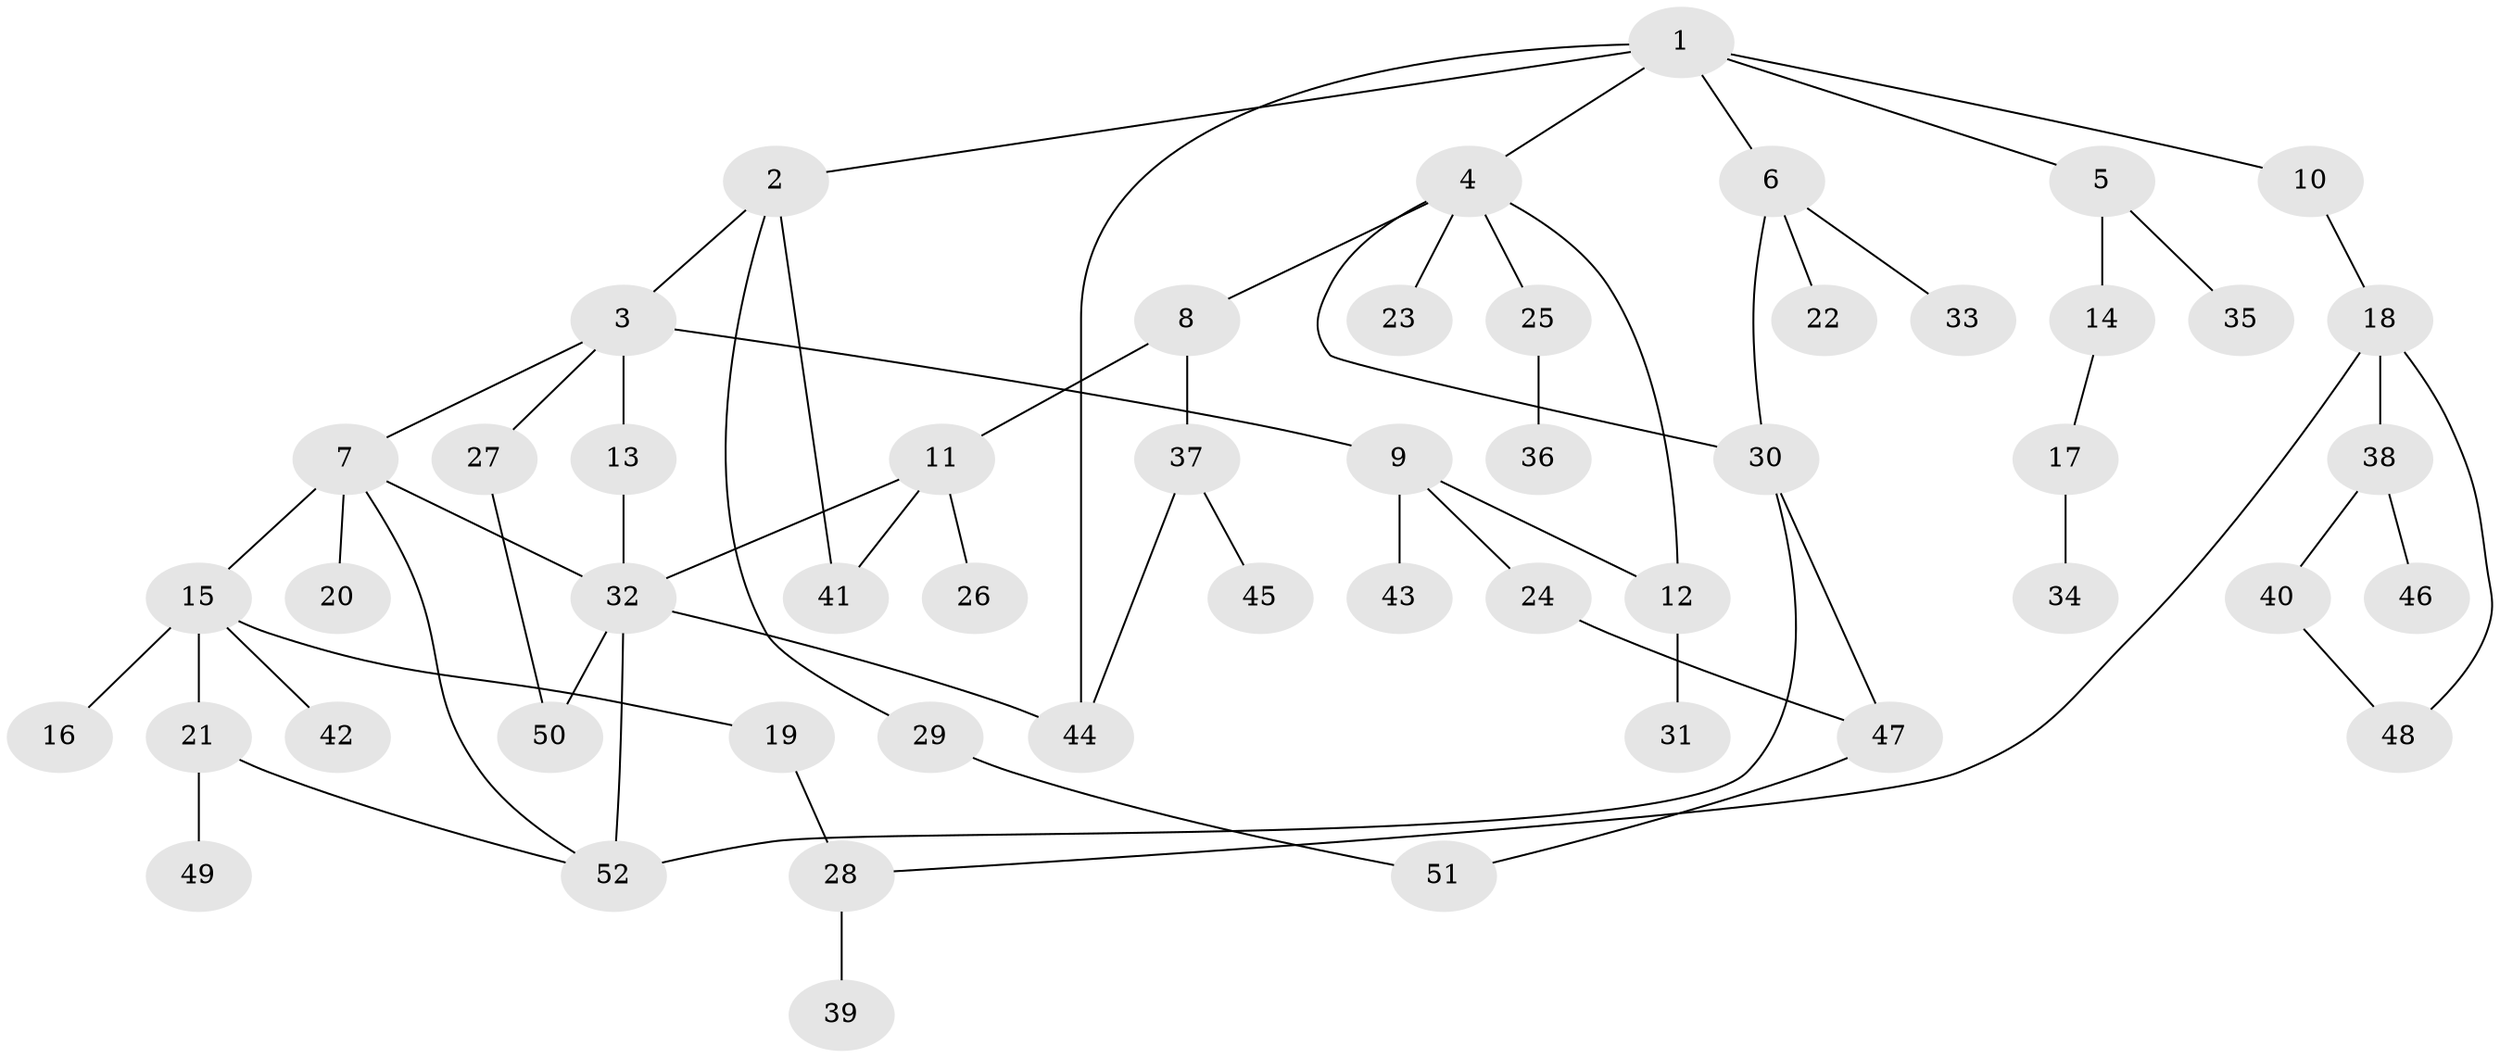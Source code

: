 // coarse degree distribution, {6: 0.0967741935483871, 4: 0.0967741935483871, 5: 0.03225806451612903, 7: 0.03225806451612903, 3: 0.1935483870967742, 8: 0.03225806451612903, 2: 0.1935483870967742, 1: 0.3225806451612903}
// Generated by graph-tools (version 1.1) at 2025/23/03/03/25 07:23:34]
// undirected, 52 vertices, 66 edges
graph export_dot {
graph [start="1"]
  node [color=gray90,style=filled];
  1;
  2;
  3;
  4;
  5;
  6;
  7;
  8;
  9;
  10;
  11;
  12;
  13;
  14;
  15;
  16;
  17;
  18;
  19;
  20;
  21;
  22;
  23;
  24;
  25;
  26;
  27;
  28;
  29;
  30;
  31;
  32;
  33;
  34;
  35;
  36;
  37;
  38;
  39;
  40;
  41;
  42;
  43;
  44;
  45;
  46;
  47;
  48;
  49;
  50;
  51;
  52;
  1 -- 2;
  1 -- 4;
  1 -- 5;
  1 -- 6;
  1 -- 10;
  1 -- 44;
  2 -- 3;
  2 -- 29;
  2 -- 41;
  3 -- 7;
  3 -- 9;
  3 -- 13;
  3 -- 27;
  4 -- 8;
  4 -- 23;
  4 -- 25;
  4 -- 30;
  4 -- 12;
  5 -- 14;
  5 -- 35;
  6 -- 22;
  6 -- 30;
  6 -- 33;
  7 -- 15;
  7 -- 20;
  7 -- 32;
  7 -- 52;
  8 -- 11;
  8 -- 37;
  9 -- 12;
  9 -- 24;
  9 -- 43;
  10 -- 18;
  11 -- 26;
  11 -- 41;
  11 -- 32;
  12 -- 31;
  13 -- 32;
  14 -- 17;
  15 -- 16;
  15 -- 19;
  15 -- 21;
  15 -- 42;
  17 -- 34;
  18 -- 28;
  18 -- 38;
  18 -- 48;
  19 -- 28;
  21 -- 49;
  21 -- 52;
  24 -- 47;
  25 -- 36;
  27 -- 50;
  28 -- 39;
  29 -- 51;
  30 -- 47;
  30 -- 52;
  32 -- 52;
  32 -- 50;
  32 -- 44;
  37 -- 44;
  37 -- 45;
  38 -- 40;
  38 -- 46;
  40 -- 48;
  47 -- 51;
}
